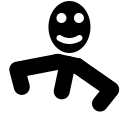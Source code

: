 <?xml version="1.0" encoding="UTF-8"?>
<dia:diagram xmlns:dia="http://www.lysator.liu.se/~alla/dia/">
  <dia:layer name="Segundo plano" visible="true" connectable="true" active="true">
    <dia:group>
      <dia:attribute name="meta">
        <dia:composite type="dict"/>
      </dia:attribute>
      <dia:attribute name="matrix"/>
      <dia:object type="Standard - Ellipse" version="0" id="O0">
        <dia:attribute name="obj_pos">
          <dia:point val="38.6,12.4"/>
        </dia:attribute>
        <dia:attribute name="obj_bb">
          <dia:rectangle val="38.55,12.35;40.65,14.95"/>
        </dia:attribute>
        <dia:attribute name="elem_corner">
          <dia:point val="38.6,12.4"/>
        </dia:attribute>
        <dia:attribute name="elem_width">
          <dia:real val="2"/>
        </dia:attribute>
        <dia:attribute name="elem_height">
          <dia:real val="2.5"/>
        </dia:attribute>
        <dia:attribute name="border_width">
          <dia:real val="0.1"/>
        </dia:attribute>
        <dia:attribute name="inner_color">
          <dia:color val="#000000ff"/>
        </dia:attribute>
      </dia:object>
      <dia:object type="Standard - Ellipse" version="0" id="O1">
        <dia:attribute name="obj_pos">
          <dia:point val="39.772,12.9"/>
        </dia:attribute>
        <dia:attribute name="obj_bb">
          <dia:rectangle val="39.722,12.85;40.422,13.55"/>
        </dia:attribute>
        <dia:attribute name="elem_corner">
          <dia:point val="39.772,12.9"/>
        </dia:attribute>
        <dia:attribute name="elem_width">
          <dia:real val="0.6"/>
        </dia:attribute>
        <dia:attribute name="elem_height">
          <dia:real val="0.6"/>
        </dia:attribute>
      </dia:object>
      <dia:object type="Standard - Ellipse" version="0" id="O2">
        <dia:attribute name="obj_pos">
          <dia:point val="38.9,12.9"/>
        </dia:attribute>
        <dia:attribute name="obj_bb">
          <dia:rectangle val="38.85,12.85;39.55,13.55"/>
        </dia:attribute>
        <dia:attribute name="elem_corner">
          <dia:point val="38.9,12.9"/>
        </dia:attribute>
        <dia:attribute name="elem_width">
          <dia:real val="0.6"/>
        </dia:attribute>
        <dia:attribute name="elem_height">
          <dia:real val="0.6"/>
        </dia:attribute>
      </dia:object>
      <dia:object type="Standard - BezierLine" version="0" id="O3">
        <dia:attribute name="obj_pos">
          <dia:point val="39.1,14.2"/>
        </dia:attribute>
        <dia:attribute name="obj_bb">
          <dia:rectangle val="38.892,13.992;40.308,14.5"/>
        </dia:attribute>
        <dia:attribute name="bez_points">
          <dia:point val="39.1,14.2"/>
          <dia:point val="39.4,14.4"/>
          <dia:point val="39.8,14.4"/>
          <dia:point val="40.1,14.2"/>
        </dia:attribute>
        <dia:attribute name="corner_types">
          <dia:enum val="0"/>
          <dia:enum val="0"/>
        </dia:attribute>
        <dia:attribute name="line_color">
          <dia:color val="#ffffffff"/>
        </dia:attribute>
        <dia:attribute name="line_width">
          <dia:real val="0.3"/>
        </dia:attribute>
        <dia:attribute name="line_join">
          <dia:enum val="1"/>
        </dia:attribute>
        <dia:attribute name="line_caps">
          <dia:enum val="1"/>
        </dia:attribute>
      </dia:object>
    </dia:group>
    <dia:group>
      <dia:attribute name="meta">
        <dia:composite type="dict"/>
      </dia:attribute>
      <dia:attribute name="matrix">
        <dia:matrix xx="0.978" xy="-0.208" yx="0.208" yy="0.978" x0="8.187" y0="-5.475"/>
      </dia:attribute>
      <dia:object type="Standard - PolyLine" version="0" id="O4">
        <dia:attribute name="obj_pos">
          <dia:point val="35.5,14"/>
        </dia:attribute>
        <dia:attribute name="obj_bb">
          <dia:rectangle val="34.976,13.476;37.949,16.137"/>
        </dia:attribute>
        <dia:attribute name="poly_points">
          <dia:point val="35.5,14"/>
          <dia:point val="37.4,14.8"/>
          <dia:point val="37,15.6"/>
        </dia:attribute>
        <dia:attribute name="line_width">
          <dia:real val="0.8"/>
        </dia:attribute>
        <dia:attribute name="line_join">
          <dia:enum val="1"/>
        </dia:attribute>
        <dia:attribute name="line_caps">
          <dia:enum val="1"/>
        </dia:attribute>
      </dia:object>
      <dia:object type="Standard - PolyLine" version="0" id="O5">
        <dia:attribute name="obj_pos">
          <dia:point val="34.5,14"/>
        </dia:attribute>
        <dia:attribute name="obj_bb">
          <dia:rectangle val="32.051,13.476;35.024,16.137"/>
        </dia:attribute>
        <dia:attribute name="poly_points">
          <dia:point val="34.5,14"/>
          <dia:point val="32.6,14.8"/>
          <dia:point val="33,15.6"/>
        </dia:attribute>
        <dia:attribute name="line_width">
          <dia:real val="0.8"/>
        </dia:attribute>
        <dia:attribute name="line_join">
          <dia:enum val="1"/>
        </dia:attribute>
        <dia:attribute name="line_caps">
          <dia:enum val="1"/>
        </dia:attribute>
        <dia:connections>
          <dia:connection handle="0" to="O6" connection="0"/>
        </dia:connections>
      </dia:object>
      <dia:object type="Standard - Line" version="0" id="O6">
        <dia:attribute name="obj_pos">
          <dia:point val="34.5,14"/>
        </dia:attribute>
        <dia:attribute name="obj_bb">
          <dia:rectangle val="34.1,13.6;35.9,14.4"/>
        </dia:attribute>
        <dia:attribute name="conn_endpoints">
          <dia:point val="34.5,14"/>
          <dia:point val="35.5,14"/>
        </dia:attribute>
        <dia:attribute name="numcp">
          <dia:int val="1"/>
        </dia:attribute>
        <dia:attribute name="line_width">
          <dia:real val="0.8"/>
        </dia:attribute>
        <dia:attribute name="line_caps">
          <dia:enum val="1"/>
        </dia:attribute>
      </dia:object>
      <dia:object type="Standard - PolyLine" version="0" id="O7">
        <dia:attribute name="obj_pos">
          <dia:point val="35,14"/>
        </dia:attribute>
        <dia:attribute name="obj_bb">
          <dia:rectangle val="34.6,13.6;35.4,15.8"/>
        </dia:attribute>
        <dia:attribute name="poly_points">
          <dia:point val="35,14"/>
          <dia:point val="35,15.4"/>
        </dia:attribute>
        <dia:attribute name="line_width">
          <dia:real val="0.8"/>
        </dia:attribute>
        <dia:attribute name="line_join">
          <dia:enum val="1"/>
        </dia:attribute>
        <dia:attribute name="line_caps">
          <dia:enum val="1"/>
        </dia:attribute>
      </dia:object>
    </dia:group>
  </dia:layer>
</dia:diagram>
